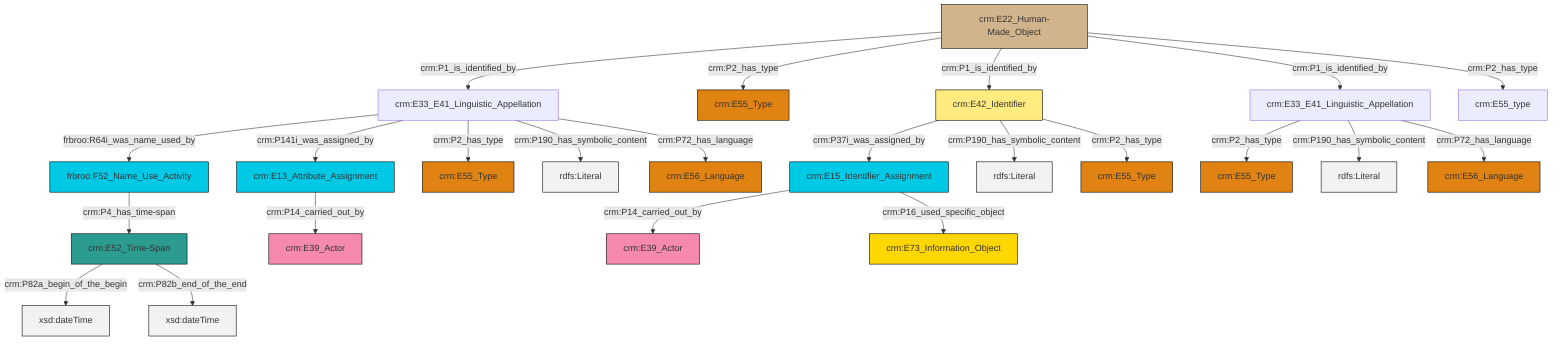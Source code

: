 graph TD
classDef Literal fill:#f2f2f2,stroke:#000000;
classDef CRM_Entity fill:#FFFFFF,stroke:#000000;
classDef Temporal_Entity fill:#00C9E6, stroke:#000000;
classDef Type fill:#E18312, stroke:#000000;
classDef Time-Span fill:#2C9C91, stroke:#000000;
classDef Appellation fill:#FFEB7F, stroke:#000000;
classDef Place fill:#008836, stroke:#000000;
classDef Persistent_Item fill:#B266B2, stroke:#000000;
classDef Conceptual_Object fill:#FFD700, stroke:#000000;
classDef Physical_Thing fill:#D2B48C, stroke:#000000;
classDef Actor fill:#f58aad, stroke:#000000;
classDef PC_Classes fill:#4ce600, stroke:#000000;
classDef Multi fill:#cccccc,stroke:#000000;

0["crm:E15_Identifier_Assignment"]:::Temporal_Entity -->|crm:P14_carried_out_by| 1["crm:E39_Actor"]:::Actor
4["crm:E13_Attribute_Assignment"]:::Temporal_Entity -->|crm:P14_carried_out_by| 2["crm:E39_Actor"]:::Actor
5["crm:E33_E41_Linguistic_Appellation"]:::Default -->|frbroo:R64i_was_name_used_by| 6["frbroo:F52_Name_Use_Activity"]:::Temporal_Entity
5["crm:E33_E41_Linguistic_Appellation"]:::Default -->|crm:P141i_was_assigned_by| 4["crm:E13_Attribute_Assignment"]:::Temporal_Entity
5["crm:E33_E41_Linguistic_Appellation"]:::Default -->|crm:P2_has_type| 12["crm:E55_Type"]:::Type
18["crm:E22_Human-Made_Object"]:::Physical_Thing -->|crm:P1_is_identified_by| 5["crm:E33_E41_Linguistic_Appellation"]:::Default
0["crm:E15_Identifier_Assignment"]:::Temporal_Entity -->|crm:P16_used_specific_object| 14["crm:E73_Information_Object"]:::Conceptual_Object
16["crm:E42_Identifier"]:::Appellation -->|crm:P37i_was_assigned_by| 0["crm:E15_Identifier_Assignment"]:::Temporal_Entity
6["frbroo:F52_Name_Use_Activity"]:::Temporal_Entity -->|crm:P4_has_time-span| 19["crm:E52_Time-Span"]:::Time-Span
16["crm:E42_Identifier"]:::Appellation -->|crm:P190_has_symbolic_content| 27[rdfs:Literal]:::Literal
7["crm:E33_E41_Linguistic_Appellation"]:::Default -->|crm:P2_has_type| 28["crm:E55_Type"]:::Type
18["crm:E22_Human-Made_Object"]:::Physical_Thing -->|crm:P2_has_type| 29["crm:E55_Type"]:::Type
19["crm:E52_Time-Span"]:::Time-Span -->|crm:P82a_begin_of_the_begin| 32[xsd:dateTime]:::Literal
5["crm:E33_E41_Linguistic_Appellation"]:::Default -->|crm:P190_has_symbolic_content| 34[rdfs:Literal]:::Literal
7["crm:E33_E41_Linguistic_Appellation"]:::Default -->|crm:P190_has_symbolic_content| 36[rdfs:Literal]:::Literal
18["crm:E22_Human-Made_Object"]:::Physical_Thing -->|crm:P1_is_identified_by| 16["crm:E42_Identifier"]:::Appellation
7["crm:E33_E41_Linguistic_Appellation"]:::Default -->|crm:P72_has_language| 20["crm:E56_Language"]:::Type
5["crm:E33_E41_Linguistic_Appellation"]:::Default -->|crm:P72_has_language| 10["crm:E56_Language"]:::Type
19["crm:E52_Time-Span"]:::Time-Span -->|crm:P82b_end_of_the_end| 38[xsd:dateTime]:::Literal
18["crm:E22_Human-Made_Object"]:::Physical_Thing -->|crm:P1_is_identified_by| 7["crm:E33_E41_Linguistic_Appellation"]:::Default
16["crm:E42_Identifier"]:::Appellation -->|crm:P2_has_type| 25["crm:E55_Type"]:::Type
18["crm:E22_Human-Made_Object"]:::Physical_Thing -->|crm:P2_has_type| 23["crm:E55_type"]:::Default